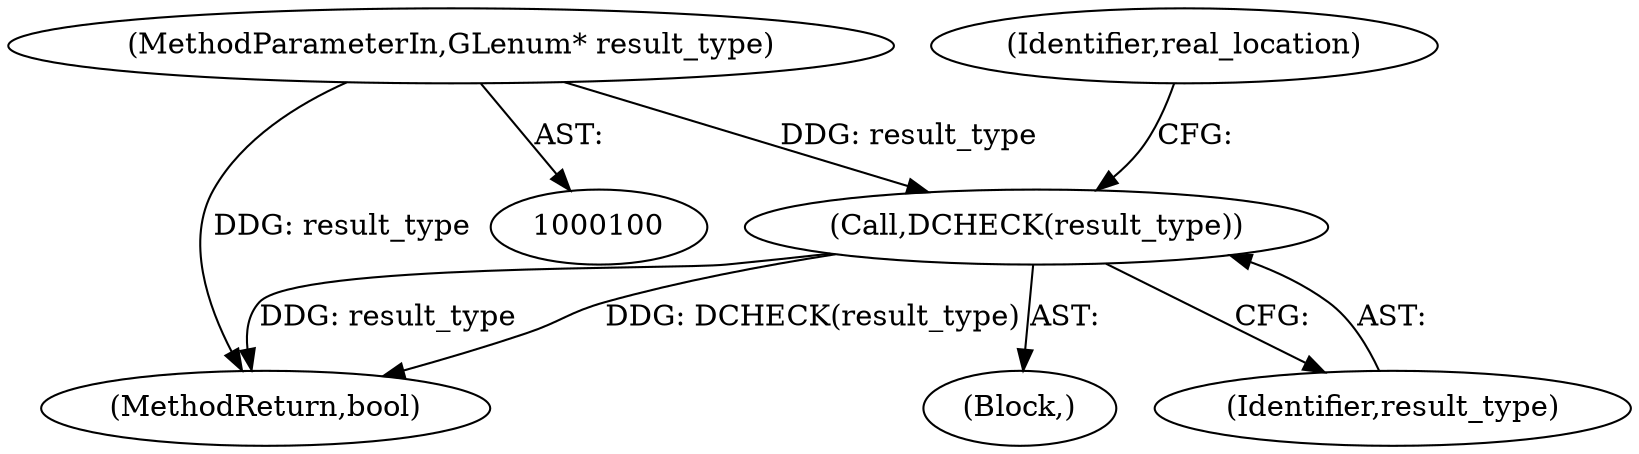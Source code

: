digraph "1_Chrome_181c7400b2bf50ba02ac77149749fb419b4d4797@pointer" {
"1000117" [label="(Call,DCHECK(result_type))"];
"1000109" [label="(MethodParameterIn,GLenum* result_type)"];
"1000234" [label="(MethodReturn,bool)"];
"1000117" [label="(Call,DCHECK(result_type))"];
"1000110" [label="(Block,)"];
"1000109" [label="(MethodParameterIn,GLenum* result_type)"];
"1000118" [label="(Identifier,result_type)"];
"1000120" [label="(Identifier,real_location)"];
"1000117" -> "1000110"  [label="AST: "];
"1000117" -> "1000118"  [label="CFG: "];
"1000118" -> "1000117"  [label="AST: "];
"1000120" -> "1000117"  [label="CFG: "];
"1000117" -> "1000234"  [label="DDG: DCHECK(result_type)"];
"1000117" -> "1000234"  [label="DDG: result_type"];
"1000109" -> "1000117"  [label="DDG: result_type"];
"1000109" -> "1000100"  [label="AST: "];
"1000109" -> "1000234"  [label="DDG: result_type"];
}
